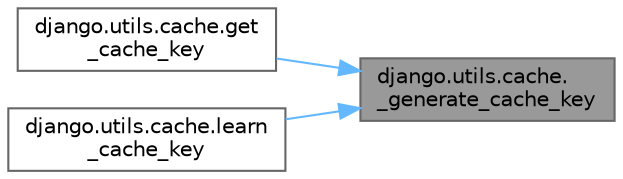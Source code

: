 digraph "django.utils.cache._generate_cache_key"
{
 // LATEX_PDF_SIZE
  bgcolor="transparent";
  edge [fontname=Helvetica,fontsize=10,labelfontname=Helvetica,labelfontsize=10];
  node [fontname=Helvetica,fontsize=10,shape=box,height=0.2,width=0.4];
  rankdir="RL";
  Node1 [id="Node000001",label="django.utils.cache.\l_generate_cache_key",height=0.2,width=0.4,color="gray40", fillcolor="grey60", style="filled", fontcolor="black",tooltip=" "];
  Node1 -> Node2 [id="edge1_Node000001_Node000002",dir="back",color="steelblue1",style="solid",tooltip=" "];
  Node2 [id="Node000002",label="django.utils.cache.get\l_cache_key",height=0.2,width=0.4,color="grey40", fillcolor="white", style="filled",URL="$namespacedjango_1_1utils_1_1cache.html#a931c89cb28ebdc8d947b1b7c5d32e395",tooltip=" "];
  Node1 -> Node3 [id="edge2_Node000001_Node000003",dir="back",color="steelblue1",style="solid",tooltip=" "];
  Node3 [id="Node000003",label="django.utils.cache.learn\l_cache_key",height=0.2,width=0.4,color="grey40", fillcolor="white", style="filled",URL="$namespacedjango_1_1utils_1_1cache.html#a3605307bad4121848c95d84c978e992d",tooltip=" "];
}
